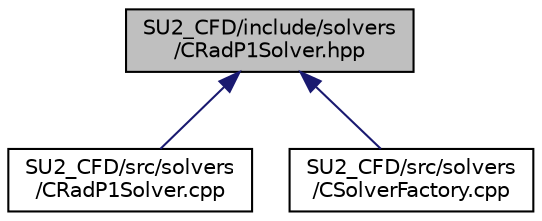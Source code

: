 digraph "SU2_CFD/include/solvers/CRadP1Solver.hpp"
{
 // LATEX_PDF_SIZE
  edge [fontname="Helvetica",fontsize="10",labelfontname="Helvetica",labelfontsize="10"];
  node [fontname="Helvetica",fontsize="10",shape=record];
  Node1 [label="SU2_CFD/include/solvers\l/CRadP1Solver.hpp",height=0.2,width=0.4,color="black", fillcolor="grey75", style="filled", fontcolor="black",tooltip="Declaration and inlines of the class to compute a P1 radiation problem."];
  Node1 -> Node2 [dir="back",color="midnightblue",fontsize="10",style="solid",fontname="Helvetica"];
  Node2 [label="SU2_CFD/src/solvers\l/CRadP1Solver.cpp",height=0.2,width=0.4,color="black", fillcolor="white", style="filled",URL="$CRadP1Solver_8cpp.html",tooltip="Main subroutines for solving P1 radiation problems."];
  Node1 -> Node3 [dir="back",color="midnightblue",fontsize="10",style="solid",fontname="Helvetica"];
  Node3 [label="SU2_CFD/src/solvers\l/CSolverFactory.cpp",height=0.2,width=0.4,color="black", fillcolor="white", style="filled",URL="$CSolverFactory_8cpp.html",tooltip="Main subroutines for CSolverFactoryclass."];
}
